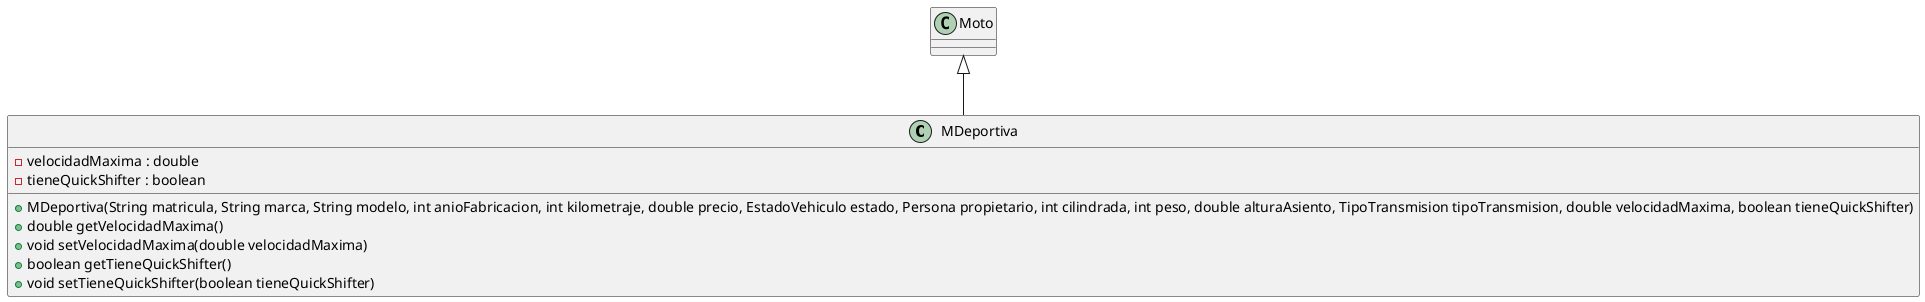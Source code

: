 @startuml
class MDeportiva extends Moto {
-velocidadMaxima : double
-tieneQuickShifter : boolean

+MDeportiva(String matricula, String marca, String modelo, int anioFabricacion, int kilometraje, double precio, EstadoVehiculo estado, Persona propietario, int cilindrada, int peso, double alturaAsiento, TipoTransmision tipoTransmision, double velocidadMaxima, boolean tieneQuickShifter)
+double getVelocidadMaxima()
+void setVelocidadMaxima(double velocidadMaxima)
+boolean getTieneQuickShifter()
+void setTieneQuickShifter(boolean tieneQuickShifter)
}
@enduml